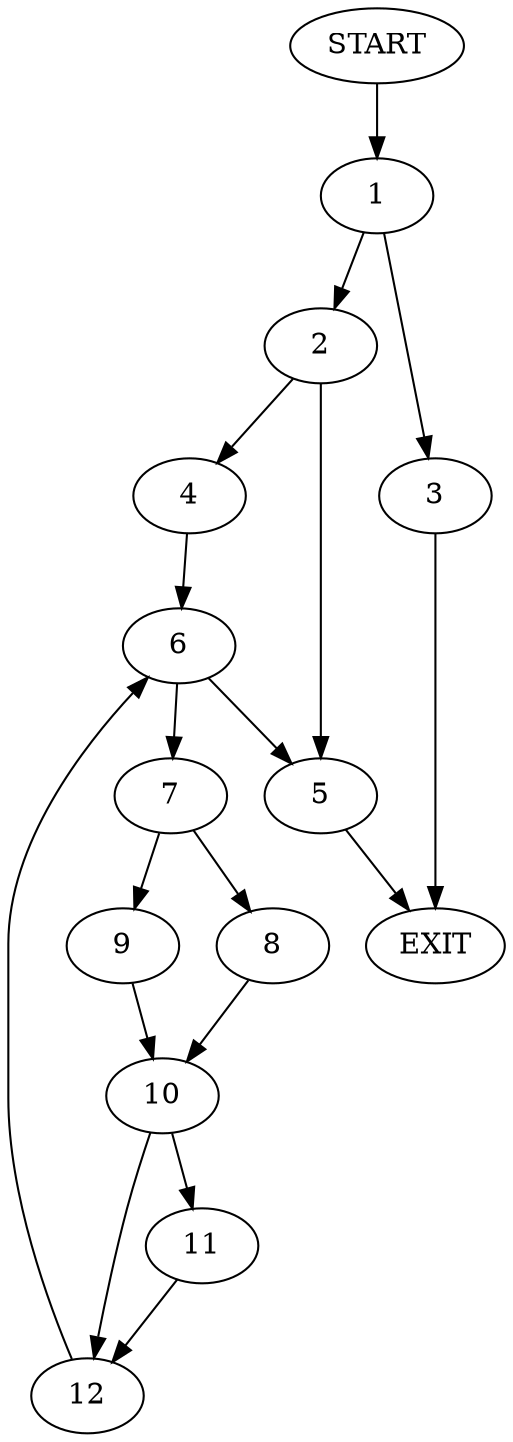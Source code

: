 digraph {
0 [label="START"]
13 [label="EXIT"]
0 -> 1
1 -> 2
1 -> 3
3 -> 13
2 -> 4
2 -> 5
5 -> 13
4 -> 6
6 -> 7
6 -> 5
7 -> 8
7 -> 9
8 -> 10
9 -> 10
10 -> 11
10 -> 12
11 -> 12
12 -> 6
}
